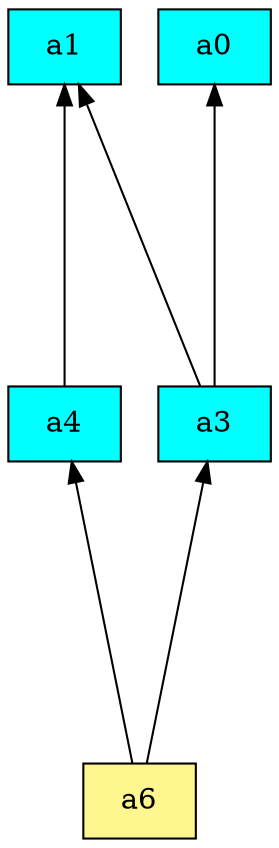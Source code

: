 digraph G {
rankdir=BT;ranksep="2.0";
"a1" [shape=record,fillcolor=cyan,style=filled,label="{a1}"];
"a0" [shape=record,fillcolor=cyan,style=filled,label="{a0}"];
"a4" [shape=record,fillcolor=cyan,style=filled,label="{a4}"];
"a3" [shape=record,fillcolor=cyan,style=filled,label="{a3}"];
"a6" [shape=record,fillcolor=khaki1,style=filled,label="{a6}"];
"a4" -> "a1"
"a3" -> "a1"
"a3" -> "a0"
"a6" -> "a4"
"a6" -> "a3"
}